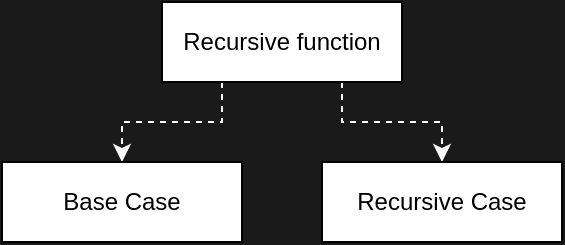 <mxfile version="12.2.6" type="github" pages="1">
  <diagram id="2gda8seSzL7u8lL0bnDK" name="Page-1">
    <mxGraphModel dx="1426" dy="819" grid="1" gridSize="10" guides="1" tooltips="1" connect="1" arrows="1" fold="1" page="1" pageScale="1" pageWidth="1169" pageHeight="827" background="#1A1A1A" math="0" shadow="0">
      <root>
        <mxCell id="0"/>
        <mxCell id="1" parent="0"/>
        <mxCell id="4JZP3q6DADbbQBhFTpOb-53" style="edgeStyle=orthogonalEdgeStyle;rounded=0;jumpStyle=none;orthogonalLoop=1;jettySize=auto;html=1;exitX=0.25;exitY=1;exitDx=0;exitDy=0;entryX=0.5;entryY=0;entryDx=0;entryDy=0;dashed=1;strokeColor=#FFFFFF;fontColor=#FFFFFF;" edge="1" parent="1" source="4JZP3q6DADbbQBhFTpOb-30" target="4JZP3q6DADbbQBhFTpOb-33">
          <mxGeometry relative="1" as="geometry"/>
        </mxCell>
        <mxCell id="4JZP3q6DADbbQBhFTpOb-54" style="edgeStyle=orthogonalEdgeStyle;rounded=0;jumpStyle=none;orthogonalLoop=1;jettySize=auto;html=1;exitX=0.75;exitY=1;exitDx=0;exitDy=0;entryX=0.5;entryY=0;entryDx=0;entryDy=0;dashed=1;strokeColor=#FFFFFF;fontColor=#FFFFFF;" edge="1" parent="1" source="4JZP3q6DADbbQBhFTpOb-30" target="4JZP3q6DADbbQBhFTpOb-32">
          <mxGeometry relative="1" as="geometry"/>
        </mxCell>
        <mxCell id="4JZP3q6DADbbQBhFTpOb-30" value="Recursive function" style="rounded=0;whiteSpace=wrap;html=1;fontColor=#000000;" vertex="1" parent="1">
          <mxGeometry x="240" y="80" width="120" height="40" as="geometry"/>
        </mxCell>
        <mxCell id="4JZP3q6DADbbQBhFTpOb-32" value="Recursive Case" style="rounded=0;whiteSpace=wrap;html=1;fontColor=#000000;" vertex="1" parent="1">
          <mxGeometry x="320" y="160" width="120" height="40" as="geometry"/>
        </mxCell>
        <mxCell id="4JZP3q6DADbbQBhFTpOb-33" value="Base Case" style="rounded=0;whiteSpace=wrap;html=1;fontColor=#000000;" vertex="1" parent="1">
          <mxGeometry x="160" y="160" width="120" height="40" as="geometry"/>
        </mxCell>
      </root>
    </mxGraphModel>
  </diagram>
</mxfile>
